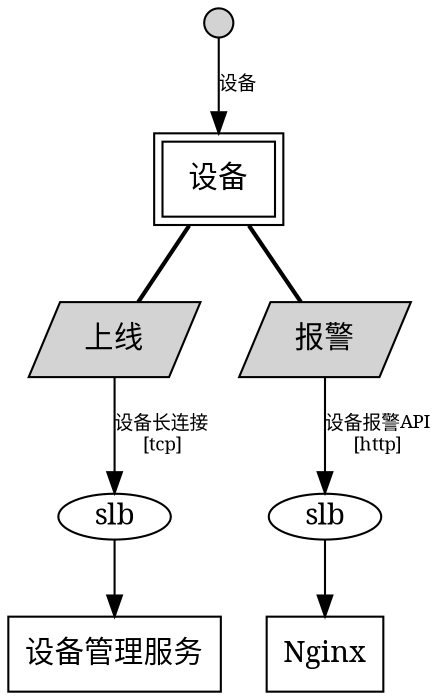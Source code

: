 digraph G {
edge[fontname="simsun"];
node[fontname="simsun"];
graph[fontname="simsun"];
label = "";
device_node_0[shape=box, peripheries=2, label="设备"];
device_node_1[shape=circle, width=.2, style=filled, label=""];
device_node_1->device_node_0[fontsize=9, label="设备"];
device_node_2[shape=polygon, skew=.5, style=filled, label="上线"];
device_node_0->device_node_2[style=bold, arrowhead=none];
device_node_3[shape=box, label="设备管理服务"];
device_node_4[height=.3, fixedsize=true, label="slb"];
device_node_4->device_node_3;
device_node_2->device_node_4[fontsize=9, label="设备长连接\n[tcp]"];
device_node_5[shape=polygon, skew=.5, style=filled, label="报警"];
device_node_0->device_node_5[style=bold, arrowhead=none];
device_node_6[shape=box, label="Nginx"];
device_node_7[height=.3, fixedsize=true, label="slb"];
device_node_7->device_node_6;
device_node_5->device_node_7[fontsize=9, label="设备报警API\n[http]"];
}